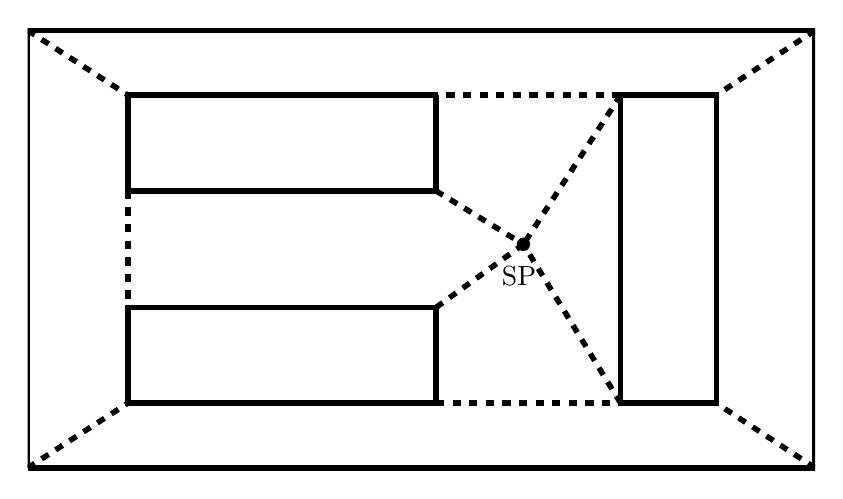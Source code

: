 % This file was created by matlab2tikz v0.4.0.
% Copyright (c) 2008--2013, Nico Schlömer <nico.schloemer@gmail.com>
% All rights reserved.
% 
% The latest updates can be retrieved from
%   http://www.mathworks.com/matlabcentral/fileexchange/22022-matlab2tikz
% where you can also make suggestions and rate matlab2tikz.
% 
% % -*- root: TestingFigures.tex -*-
% 
\begin{tikzpicture}

\begin{axis}[%
width=10cm,
height=7.887cm,
scale only axis,
xmin=0.529,
xmax=162.529,
ymin=-18.356,
ymax=109.415,
hide axis,
axis x line*=bottom,
axis y line*=left,
y post scale=1,
unit vector ratio=1 1 1
]
\addplot [
color=black,
dashed,
line width=2.0pt,
forget plot
]
table[row sep=crcr]{
122.529 77.226\\
102.529 46.529\\
};
\addplot [
color=black,
dashed,
line width=2.0pt,
forget plot
]
table[row sep=crcr]{
84.529 57.53\\
102.529 46.529\\
};
\addplot [
color=black,
dashed,
line width=2.0pt,
forget plot
]
table[row sep=crcr]{
84.529 33.528\\
102.529 46.529\\
};
\addplot [
color=black,
dashed,
line width=2.0pt,
forget plot
]
table[row sep=crcr]{
122.529 13.833\\
102.529 46.529\\
};
\addplot [
color=black,
dashed,
line width=2.0pt,
forget plot
]
table[row sep=crcr]{
122.529 77.226\\
84.529 77.226\\
};
\addplot [
color=black,
dashed,
line width=2.0pt,
forget plot
]
table[row sep=crcr]{
162.529 90.529\\
142.225 77.226\\
};
\addplot [
color=black,
dashed,
line width=2.0pt,
forget plot
]
table[row sep=crcr]{
0.529 90.529\\
21.136 77.226\\
};
\addplot [
color=black,
dashed,
line width=2.0pt,
forget plot
]
table[row sep=crcr]{
162.529 0.529\\
142.225 13.833\\
};
\addplot [
color=black,
dashed,
line width=2.0pt,
forget plot
]
table[row sep=crcr]{
84.529 13.833\\
122.529 13.833\\
};
\addplot [
color=black,
dashed,
line width=2.0pt,
forget plot
]
table[row sep=crcr]{
21.136 57.53\\
21.136 33.528\\
};
\addplot [
color=black,
dashed,
line width=2.0pt,
forget plot
]
table[row sep=crcr]{
0.529 0.529\\
21.136 13.833\\
};
\addplot [
color=black,
solid,
line width=2.0pt,
forget plot
]
table[row sep=crcr]{
0.529 0.529\\
162.529 0.529\\
162.529 90.529\\
0.529 90.529\\
0.529 0.529\\
0.529 0.529\\
};
\addplot [
color=black,
solid,
line width=2.0pt,
forget plot
]
table[row sep=crcr]{
122.529 77.226\\
122.529 13.833\\
142.225 13.833\\
142.225 77.226\\
122.529 77.226\\
122.529 77.226\\
};
\addplot [
color=black,
solid,
line width=2.0pt,
forget plot
]
table[row sep=crcr]{
84.529 77.226\\
21.136 77.226\\
21.136 57.53\\
84.529 57.53\\
84.529 77.226\\
84.529 77.226\\
};
\addplot [
color=black,
solid,
line width=2.0pt,
forget plot
]
table[row sep=crcr]{
84.529 33.528\\
21.136 33.528\\
21.136 13.833\\
84.529 13.833\\
84.529 33.528\\
84.529 33.528\\
};
\addplot [
color=black,
solid,
forget plot
]
table[row sep=crcr]{
103.779 46.529\\
103.774 46.638\\
103.76 46.746\\
103.737 46.853\\
103.704 46.957\\
103.662 47.057\\
103.612 47.154\\
103.553 47.246\\
103.487 47.333\\
103.413 47.413\\
103.333 47.487\\
103.246 47.553\\
103.154 47.612\\
103.057 47.662\\
102.957 47.704\\
102.853 47.737\\
102.746 47.76\\
102.638 47.774\\
102.529 47.779\\
102.42 47.774\\
102.312 47.76\\
102.206 47.737\\
102.102 47.704\\
102.001 47.662\\
101.904 47.612\\
101.812 47.553\\
101.726 47.487\\
101.645 47.413\\
101.572 47.333\\
101.505 47.246\\
101.447 47.154\\
101.396 47.057\\
101.355 46.957\\
101.322 46.853\\
101.298 46.746\\
101.284 46.638\\
101.279 46.529\\
101.284 46.42\\
101.298 46.312\\
101.322 46.206\\
101.355 46.102\\
101.396 46.001\\
101.447 45.904\\
101.505 45.812\\
101.572 45.726\\
101.645 45.645\\
101.726 45.572\\
101.812 45.505\\
101.904 45.447\\
102.001 45.396\\
102.102 45.355\\
102.206 45.322\\
102.312 45.298\\
102.42 45.284\\
102.529 45.279\\
102.638 45.284\\
102.746 45.298\\
102.853 45.322\\
102.957 45.355\\
103.057 45.396\\
103.154 45.447\\
103.246 45.505\\
103.333 45.572\\
103.413 45.645\\
103.487 45.726\\
103.553 45.812\\
103.612 45.904\\
103.662 46.001\\
103.704 46.102\\
103.737 46.206\\
103.76 46.312\\
103.774 46.42\\
103.779 46.529\\
};

\addplot [fill=black,draw=none,forget plot] table[row sep=crcr]{
103.779 46.529\\
103.778 46.591\\
103.773 46.652\\
103.766 46.713\\
103.755 46.773\\
103.742 46.833\\
103.725 46.892\\
103.706 46.95\\
103.684 47.008\\
103.659 47.064\\
103.632 47.118\\
103.601 47.172\\
103.569 47.224\\
103.533 47.274\\
103.495 47.322\\
103.455 47.369\\
103.413 47.413\\
103.369 47.455\\
103.322 47.495\\
103.274 47.533\\
103.224 47.569\\
103.172 47.601\\
103.118 47.632\\
103.064 47.659\\
103.008 47.684\\
102.95 47.706\\
102.892 47.725\\
102.833 47.742\\
102.773 47.755\\
102.713 47.766\\
102.652 47.773\\
102.591 47.778\\
102.529 47.779\\
102.468 47.778\\
102.407 47.773\\
102.346 47.766\\
102.285 47.755\\
102.225 47.742\\
102.166 47.725\\
102.108 47.706\\
102.051 47.684\\
101.995 47.659\\
101.94 47.632\\
101.887 47.601\\
101.835 47.569\\
101.785 47.533\\
101.736 47.495\\
101.69 47.455\\
101.645 47.413\\
101.603 47.369\\
101.563 47.322\\
101.525 47.274\\
101.49 47.224\\
101.457 47.172\\
101.427 47.118\\
101.399 47.064\\
101.374 47.008\\
101.352 46.95\\
101.333 46.892\\
101.317 46.833\\
101.303 46.773\\
101.293 46.713\\
101.285 46.652\\
101.281 46.591\\
101.279 46.529\\
101.281 46.468\\
101.285 46.407\\
101.293 46.346\\
101.303 46.285\\
101.317 46.225\\
101.333 46.166\\
101.352 46.108\\
101.374 46.051\\
101.399 45.995\\
101.427 45.94\\
101.457 45.887\\
101.49 45.835\\
101.525 45.785\\
101.563 45.736\\
101.603 45.69\\
101.645 45.645\\
101.69 45.603\\
101.736 45.563\\
101.785 45.525\\
101.835 45.49\\
101.887 45.457\\
101.94 45.427\\
101.995 45.399\\
102.051 45.374\\
102.108 45.352\\
102.166 45.333\\
102.225 45.317\\
102.285 45.303\\
102.346 45.293\\
102.407 45.285\\
102.468 45.281\\
102.529 45.279\\
102.591 45.281\\
102.652 45.285\\
102.713 45.293\\
102.773 45.303\\
102.833 45.317\\
102.892 45.333\\
102.95 45.352\\
103.008 45.374\\
103.064 45.399\\
103.118 45.427\\
103.172 45.457\\
103.224 45.49\\
103.274 45.525\\
103.322 45.563\\
103.369 45.603\\
103.413 45.645\\
103.455 45.69\\
103.495 45.736\\
103.533 45.785\\
103.569 45.835\\
103.601 45.887\\
103.632 45.94\\
103.659 45.995\\
103.684 46.051\\
103.706 46.108\\
103.725 46.166\\
103.742 46.225\\
103.755 46.285\\
103.766 46.346\\
103.773 46.407\\
103.778 46.468\\
103.779 46.529\\
103.779 46.529\\
};
\node[right, inner sep=0mm, text=black]
at (axis cs:98,40,0) {SP};
\end{axis}
\end{tikzpicture}%